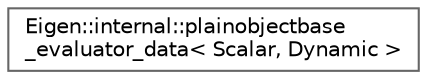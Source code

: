 digraph "Graphical Class Hierarchy"
{
 // LATEX_PDF_SIZE
  bgcolor="transparent";
  edge [fontname=Helvetica,fontsize=10,labelfontname=Helvetica,labelfontsize=10];
  node [fontname=Helvetica,fontsize=10,shape=box,height=0.2,width=0.4];
  rankdir="LR";
  Node0 [id="Node000000",label="Eigen::internal::plainobjectbase\l_evaluator_data\< Scalar, Dynamic \>",height=0.2,width=0.4,color="grey40", fillcolor="white", style="filled",URL="$classEigen_1_1internal_1_1plainobjectbase__evaluator__data_3_01Scalar_00_01Dynamic_01_4.html",tooltip=" "];
}
